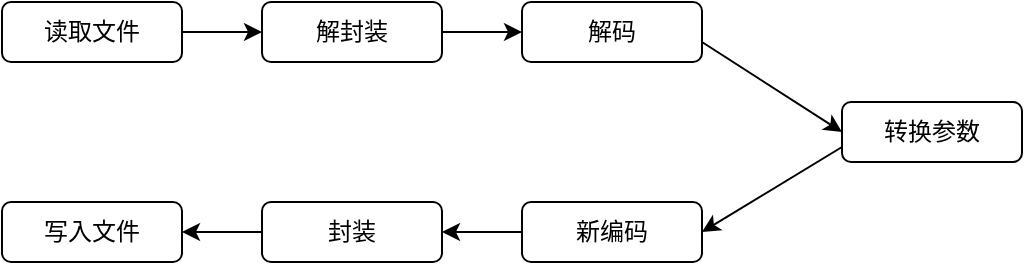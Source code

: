 <mxfile version="24.7.17">
  <diagram name="第 1 页" id="t6Tq0TtrQYxQFjc1HpRb">
    <mxGraphModel dx="1674" dy="772" grid="1" gridSize="10" guides="1" tooltips="1" connect="1" arrows="1" fold="1" page="1" pageScale="1" pageWidth="827" pageHeight="1169" math="0" shadow="0">
      <root>
        <mxCell id="0" />
        <mxCell id="1" parent="0" />
        <mxCell id="uV0adR9W6PXAgVTF04Yn-3" value="" style="edgeStyle=orthogonalEdgeStyle;rounded=0;orthogonalLoop=1;jettySize=auto;html=1;" edge="1" parent="1" source="uV0adR9W6PXAgVTF04Yn-1" target="uV0adR9W6PXAgVTF04Yn-2">
          <mxGeometry relative="1" as="geometry" />
        </mxCell>
        <mxCell id="uV0adR9W6PXAgVTF04Yn-1" value="读取文件" style="rounded=1;whiteSpace=wrap;html=1;" vertex="1" parent="1">
          <mxGeometry x="120" y="140" width="90" height="30" as="geometry" />
        </mxCell>
        <mxCell id="uV0adR9W6PXAgVTF04Yn-5" value="" style="edgeStyle=orthogonalEdgeStyle;rounded=0;orthogonalLoop=1;jettySize=auto;html=1;" edge="1" parent="1" source="uV0adR9W6PXAgVTF04Yn-2" target="uV0adR9W6PXAgVTF04Yn-4">
          <mxGeometry relative="1" as="geometry" />
        </mxCell>
        <mxCell id="uV0adR9W6PXAgVTF04Yn-2" value="解封装" style="rounded=1;whiteSpace=wrap;html=1;" vertex="1" parent="1">
          <mxGeometry x="250" y="140" width="90" height="30" as="geometry" />
        </mxCell>
        <mxCell id="uV0adR9W6PXAgVTF04Yn-4" value="解码" style="rounded=1;whiteSpace=wrap;html=1;" vertex="1" parent="1">
          <mxGeometry x="380" y="140" width="90" height="30" as="geometry" />
        </mxCell>
        <mxCell id="uV0adR9W6PXAgVTF04Yn-7" value="转换参数" style="rounded=1;whiteSpace=wrap;html=1;" vertex="1" parent="1">
          <mxGeometry x="540" y="190" width="90" height="30" as="geometry" />
        </mxCell>
        <mxCell id="uV0adR9W6PXAgVTF04Yn-12" value="" style="edgeStyle=orthogonalEdgeStyle;rounded=0;orthogonalLoop=1;jettySize=auto;html=1;" edge="1" parent="1" source="uV0adR9W6PXAgVTF04Yn-9" target="uV0adR9W6PXAgVTF04Yn-11">
          <mxGeometry relative="1" as="geometry" />
        </mxCell>
        <mxCell id="uV0adR9W6PXAgVTF04Yn-9" value="新编码" style="rounded=1;whiteSpace=wrap;html=1;" vertex="1" parent="1">
          <mxGeometry x="380" y="240" width="90" height="30" as="geometry" />
        </mxCell>
        <mxCell id="uV0adR9W6PXAgVTF04Yn-14" value="" style="edgeStyle=orthogonalEdgeStyle;rounded=0;orthogonalLoop=1;jettySize=auto;html=1;" edge="1" parent="1" source="uV0adR9W6PXAgVTF04Yn-11" target="uV0adR9W6PXAgVTF04Yn-13">
          <mxGeometry relative="1" as="geometry" />
        </mxCell>
        <mxCell id="uV0adR9W6PXAgVTF04Yn-11" value="封装" style="rounded=1;whiteSpace=wrap;html=1;" vertex="1" parent="1">
          <mxGeometry x="250" y="240" width="90" height="30" as="geometry" />
        </mxCell>
        <mxCell id="uV0adR9W6PXAgVTF04Yn-13" value="写入文件" style="rounded=1;whiteSpace=wrap;html=1;" vertex="1" parent="1">
          <mxGeometry x="120" y="240" width="90" height="30" as="geometry" />
        </mxCell>
        <mxCell id="uV0adR9W6PXAgVTF04Yn-16" value="" style="endArrow=classic;html=1;rounded=0;entryX=0;entryY=0.5;entryDx=0;entryDy=0;" edge="1" parent="1" target="uV0adR9W6PXAgVTF04Yn-7">
          <mxGeometry width="50" height="50" relative="1" as="geometry">
            <mxPoint x="470" y="160" as="sourcePoint" />
            <mxPoint x="520" y="110" as="targetPoint" />
          </mxGeometry>
        </mxCell>
        <mxCell id="uV0adR9W6PXAgVTF04Yn-17" value="" style="endArrow=classic;html=1;rounded=0;exitX=0;exitY=0.75;exitDx=0;exitDy=0;entryX=1;entryY=0.5;entryDx=0;entryDy=0;" edge="1" parent="1" source="uV0adR9W6PXAgVTF04Yn-7" target="uV0adR9W6PXAgVTF04Yn-9">
          <mxGeometry width="50" height="50" relative="1" as="geometry">
            <mxPoint x="510" y="300" as="sourcePoint" />
            <mxPoint x="560" y="250" as="targetPoint" />
          </mxGeometry>
        </mxCell>
      </root>
    </mxGraphModel>
  </diagram>
</mxfile>
